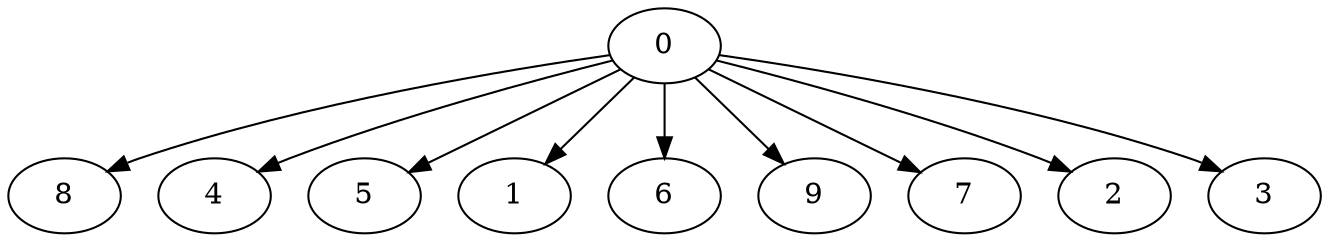 digraph "Fork_Nodes_10_CCR_10.00_WeightType_Random_GB" {
	graph ["Duplicate states"=0,
		GraphType=Fork,
		"Max states in OPEN"=0,
		Modes="120000ms; topo-ordered tasks, ; Pruning: task equivalence, fixed order ready list, ; F-value: ; Optimisation: best schedule length (\
SL) optimisation on equal, ",
		NumberOfTasks=10,
		"Pruned using list schedule length"=43,
		"States removed from OPEN"=0,
		TargetSystem="Homogeneous-4",
		"Time to schedule (ms)"=89,
		"Total idle time"=103,
		"Total schedule length"=47,
		"Total sequential time"=59,
		"Total states created"=91
	];
	0	["Finish time"=6,
		Processor=0,
		"Start time"=0,
		Weight=6];
	8	["Finish time"=26,
		Processor=0,
		"Start time"=16,
		Weight=10];
	0 -> 8	[Weight=97];
	4	["Finish time"=39,
		Processor=0,
		"Start time"=30,
		Weight=9];
	0 -> 4	[Weight=107];
	5	["Finish time"=47,
		Processor=1,
		"Start time"=38,
		Weight=9];
	0 -> 5	[Weight=32];
	1	["Finish time"=44,
		Processor=2,
		"Start time"=38,
		Weight=6];
	0 -> 1	[Weight=32];
	6	["Finish time"=32,
		Processor=3,
		"Start time"=27,
		Weight=5];
	0 -> 6	[Weight=21];
	9	["Finish time"=11,
		Processor=0,
		"Start time"=6,
		Weight=5];
	0 -> 9	[Weight=43];
	7	["Finish time"=30,
		Processor=0,
		"Start time"=26,
		Weight=4];
	0 -> 7	[Weight=97];
	2	["Finish time"=14,
		Processor=0,
		"Start time"=11,
		Weight=3];
	0 -> 2	[Weight=75];
	3	["Finish time"=16,
		Processor=0,
		"Start time"=14,
		Weight=2];
	0 -> 3	[Weight=86];
}
